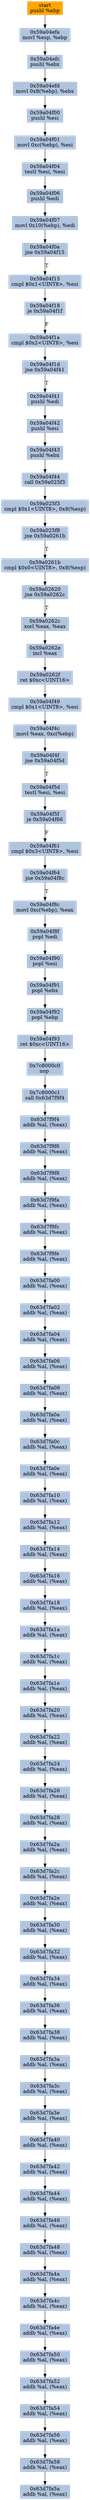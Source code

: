digraph G {
node[shape=rectangle,style=filled,fillcolor=lightsteelblue,color=lightsteelblue]
bgcolor="transparent"
a0x59a04ef9pushl_ebp[label="start\npushl %ebp",color="lightgrey",fillcolor="orange"];
a0x59a04efamovl_esp_ebp[label="0x59a04efa\nmovl %esp, %ebp"];
a0x59a04efcpushl_ebx[label="0x59a04efc\npushl %ebx"];
a0x59a04efdmovl_0x8ebp__ebx[label="0x59a04efd\nmovl 0x8(%ebp), %ebx"];
a0x59a04f00pushl_esi[label="0x59a04f00\npushl %esi"];
a0x59a04f01movl_0xcebp__esi[label="0x59a04f01\nmovl 0xc(%ebp), %esi"];
a0x59a04f04testl_esi_esi[label="0x59a04f04\ntestl %esi, %esi"];
a0x59a04f06pushl_edi[label="0x59a04f06\npushl %edi"];
a0x59a04f07movl_0x10ebp__edi[label="0x59a04f07\nmovl 0x10(%ebp), %edi"];
a0x59a04f0ajne_0x59a04f15[label="0x59a04f0a\njne 0x59a04f15"];
a0x59a04f15cmpl_0x1UINT8_esi[label="0x59a04f15\ncmpl $0x1<UINT8>, %esi"];
a0x59a04f18je_0x59a04f1f[label="0x59a04f18\nje 0x59a04f1f"];
a0x59a04f1acmpl_0x2UINT8_esi[label="0x59a04f1a\ncmpl $0x2<UINT8>, %esi"];
a0x59a04f1djne_0x59a04f41[label="0x59a04f1d\njne 0x59a04f41"];
a0x59a04f41pushl_edi[label="0x59a04f41\npushl %edi"];
a0x59a04f42pushl_esi[label="0x59a04f42\npushl %esi"];
a0x59a04f43pushl_ebx[label="0x59a04f43\npushl %ebx"];
a0x59a04f44call_0x59a025f3[label="0x59a04f44\ncall 0x59a025f3"];
a0x59a025f3cmpl_0x1UINT8_0x8esp_[label="0x59a025f3\ncmpl $0x1<UINT8>, 0x8(%esp)"];
a0x59a025f8jne_0x59a0261b[label="0x59a025f8\njne 0x59a0261b"];
a0x59a0261bcmpl_0x0UINT8_0x8esp_[label="0x59a0261b\ncmpl $0x0<UINT8>, 0x8(%esp)"];
a0x59a02620jne_0x59a0262c[label="0x59a02620\njne 0x59a0262c"];
a0x59a0262cxorl_eax_eax[label="0x59a0262c\nxorl %eax, %eax"];
a0x59a0262eincl_eax[label="0x59a0262e\nincl %eax"];
a0x59a0262fret_0xcUINT16[label="0x59a0262f\nret $0xc<UINT16>"];
a0x59a04f49cmpl_0x1UINT8_esi[label="0x59a04f49\ncmpl $0x1<UINT8>, %esi"];
a0x59a04f4cmovl_eax_0xcebp_[label="0x59a04f4c\nmovl %eax, 0xc(%ebp)"];
a0x59a04f4fjne_0x59a04f5d[label="0x59a04f4f\njne 0x59a04f5d"];
a0x59a04f5dtestl_esi_esi[label="0x59a04f5d\ntestl %esi, %esi"];
a0x59a04f5fje_0x59a04f66[label="0x59a04f5f\nje 0x59a04f66"];
a0x59a04f61cmpl_0x3UINT8_esi[label="0x59a04f61\ncmpl $0x3<UINT8>, %esi"];
a0x59a04f64jne_0x59a04f8c[label="0x59a04f64\njne 0x59a04f8c"];
a0x59a04f8cmovl_0xcebp__eax[label="0x59a04f8c\nmovl 0xc(%ebp), %eax"];
a0x59a04f8fpopl_edi[label="0x59a04f8f\npopl %edi"];
a0x59a04f90popl_esi[label="0x59a04f90\npopl %esi"];
a0x59a04f91popl_ebx[label="0x59a04f91\npopl %ebx"];
a0x59a04f92popl_ebp[label="0x59a04f92\npopl %ebp"];
a0x59a04f93ret_0xcUINT16[label="0x59a04f93\nret $0xc<UINT16>"];
a0x7c8000c0nop_[label="0x7c8000c0\nnop "];
a0x7c8000c1call_0x63d7f9f4[label="0x7c8000c1\ncall 0x63d7f9f4"];
a0x63d7f9f4addb_al_eax_[label="0x63d7f9f4\naddb %al, (%eax)"];
a0x63d7f9f6addb_al_eax_[label="0x63d7f9f6\naddb %al, (%eax)"];
a0x63d7f9f8addb_al_eax_[label="0x63d7f9f8\naddb %al, (%eax)"];
a0x63d7f9faaddb_al_eax_[label="0x63d7f9fa\naddb %al, (%eax)"];
a0x63d7f9fcaddb_al_eax_[label="0x63d7f9fc\naddb %al, (%eax)"];
a0x63d7f9feaddb_al_eax_[label="0x63d7f9fe\naddb %al, (%eax)"];
a0x63d7fa00addb_al_eax_[label="0x63d7fa00\naddb %al, (%eax)"];
a0x63d7fa02addb_al_eax_[label="0x63d7fa02\naddb %al, (%eax)"];
a0x63d7fa04addb_al_eax_[label="0x63d7fa04\naddb %al, (%eax)"];
a0x63d7fa06addb_al_eax_[label="0x63d7fa06\naddb %al, (%eax)"];
a0x63d7fa08addb_al_eax_[label="0x63d7fa08\naddb %al, (%eax)"];
a0x63d7fa0aaddb_al_eax_[label="0x63d7fa0a\naddb %al, (%eax)"];
a0x63d7fa0caddb_al_eax_[label="0x63d7fa0c\naddb %al, (%eax)"];
a0x63d7fa0eaddb_al_eax_[label="0x63d7fa0e\naddb %al, (%eax)"];
a0x63d7fa10addb_al_eax_[label="0x63d7fa10\naddb %al, (%eax)"];
a0x63d7fa12addb_al_eax_[label="0x63d7fa12\naddb %al, (%eax)"];
a0x63d7fa14addb_al_eax_[label="0x63d7fa14\naddb %al, (%eax)"];
a0x63d7fa16addb_al_eax_[label="0x63d7fa16\naddb %al, (%eax)"];
a0x63d7fa18addb_al_eax_[label="0x63d7fa18\naddb %al, (%eax)"];
a0x63d7fa1aaddb_al_eax_[label="0x63d7fa1a\naddb %al, (%eax)"];
a0x63d7fa1caddb_al_eax_[label="0x63d7fa1c\naddb %al, (%eax)"];
a0x63d7fa1eaddb_al_eax_[label="0x63d7fa1e\naddb %al, (%eax)"];
a0x63d7fa20addb_al_eax_[label="0x63d7fa20\naddb %al, (%eax)"];
a0x63d7fa22addb_al_eax_[label="0x63d7fa22\naddb %al, (%eax)"];
a0x63d7fa24addb_al_eax_[label="0x63d7fa24\naddb %al, (%eax)"];
a0x63d7fa26addb_al_eax_[label="0x63d7fa26\naddb %al, (%eax)"];
a0x63d7fa28addb_al_eax_[label="0x63d7fa28\naddb %al, (%eax)"];
a0x63d7fa2aaddb_al_eax_[label="0x63d7fa2a\naddb %al, (%eax)"];
a0x63d7fa2caddb_al_eax_[label="0x63d7fa2c\naddb %al, (%eax)"];
a0x63d7fa2eaddb_al_eax_[label="0x63d7fa2e\naddb %al, (%eax)"];
a0x63d7fa30addb_al_eax_[label="0x63d7fa30\naddb %al, (%eax)"];
a0x63d7fa32addb_al_eax_[label="0x63d7fa32\naddb %al, (%eax)"];
a0x63d7fa34addb_al_eax_[label="0x63d7fa34\naddb %al, (%eax)"];
a0x63d7fa36addb_al_eax_[label="0x63d7fa36\naddb %al, (%eax)"];
a0x63d7fa38addb_al_eax_[label="0x63d7fa38\naddb %al, (%eax)"];
a0x63d7fa3aaddb_al_eax_[label="0x63d7fa3a\naddb %al, (%eax)"];
a0x63d7fa3caddb_al_eax_[label="0x63d7fa3c\naddb %al, (%eax)"];
a0x63d7fa3eaddb_al_eax_[label="0x63d7fa3e\naddb %al, (%eax)"];
a0x63d7fa40addb_al_eax_[label="0x63d7fa40\naddb %al, (%eax)"];
a0x63d7fa42addb_al_eax_[label="0x63d7fa42\naddb %al, (%eax)"];
a0x63d7fa44addb_al_eax_[label="0x63d7fa44\naddb %al, (%eax)"];
a0x63d7fa46addb_al_eax_[label="0x63d7fa46\naddb %al, (%eax)"];
a0x63d7fa48addb_al_eax_[label="0x63d7fa48\naddb %al, (%eax)"];
a0x63d7fa4aaddb_al_eax_[label="0x63d7fa4a\naddb %al, (%eax)"];
a0x63d7fa4caddb_al_eax_[label="0x63d7fa4c\naddb %al, (%eax)"];
a0x63d7fa4eaddb_al_eax_[label="0x63d7fa4e\naddb %al, (%eax)"];
a0x63d7fa50addb_al_eax_[label="0x63d7fa50\naddb %al, (%eax)"];
a0x63d7fa52addb_al_eax_[label="0x63d7fa52\naddb %al, (%eax)"];
a0x63d7fa54addb_al_eax_[label="0x63d7fa54\naddb %al, (%eax)"];
a0x63d7fa56addb_al_eax_[label="0x63d7fa56\naddb %al, (%eax)"];
a0x63d7fa58addb_al_eax_[label="0x63d7fa58\naddb %al, (%eax)"];
a0x63d7fa5aaddb_al_eax_[label="0x63d7fa5a\naddb %al, (%eax)"];
a0x59a04ef9pushl_ebp -> a0x59a04efamovl_esp_ebp [color="#000000"];
a0x59a04efamovl_esp_ebp -> a0x59a04efcpushl_ebx [color="#000000"];
a0x59a04efcpushl_ebx -> a0x59a04efdmovl_0x8ebp__ebx [color="#000000"];
a0x59a04efdmovl_0x8ebp__ebx -> a0x59a04f00pushl_esi [color="#000000"];
a0x59a04f00pushl_esi -> a0x59a04f01movl_0xcebp__esi [color="#000000"];
a0x59a04f01movl_0xcebp__esi -> a0x59a04f04testl_esi_esi [color="#000000"];
a0x59a04f04testl_esi_esi -> a0x59a04f06pushl_edi [color="#000000"];
a0x59a04f06pushl_edi -> a0x59a04f07movl_0x10ebp__edi [color="#000000"];
a0x59a04f07movl_0x10ebp__edi -> a0x59a04f0ajne_0x59a04f15 [color="#000000"];
a0x59a04f0ajne_0x59a04f15 -> a0x59a04f15cmpl_0x1UINT8_esi [color="#000000",label="T"];
a0x59a04f15cmpl_0x1UINT8_esi -> a0x59a04f18je_0x59a04f1f [color="#000000"];
a0x59a04f18je_0x59a04f1f -> a0x59a04f1acmpl_0x2UINT8_esi [color="#000000",label="F"];
a0x59a04f1acmpl_0x2UINT8_esi -> a0x59a04f1djne_0x59a04f41 [color="#000000"];
a0x59a04f1djne_0x59a04f41 -> a0x59a04f41pushl_edi [color="#000000",label="T"];
a0x59a04f41pushl_edi -> a0x59a04f42pushl_esi [color="#000000"];
a0x59a04f42pushl_esi -> a0x59a04f43pushl_ebx [color="#000000"];
a0x59a04f43pushl_ebx -> a0x59a04f44call_0x59a025f3 [color="#000000"];
a0x59a04f44call_0x59a025f3 -> a0x59a025f3cmpl_0x1UINT8_0x8esp_ [color="#000000"];
a0x59a025f3cmpl_0x1UINT8_0x8esp_ -> a0x59a025f8jne_0x59a0261b [color="#000000"];
a0x59a025f8jne_0x59a0261b -> a0x59a0261bcmpl_0x0UINT8_0x8esp_ [color="#000000",label="T"];
a0x59a0261bcmpl_0x0UINT8_0x8esp_ -> a0x59a02620jne_0x59a0262c [color="#000000"];
a0x59a02620jne_0x59a0262c -> a0x59a0262cxorl_eax_eax [color="#000000",label="T"];
a0x59a0262cxorl_eax_eax -> a0x59a0262eincl_eax [color="#000000"];
a0x59a0262eincl_eax -> a0x59a0262fret_0xcUINT16 [color="#000000"];
a0x59a0262fret_0xcUINT16 -> a0x59a04f49cmpl_0x1UINT8_esi [color="#000000"];
a0x59a04f49cmpl_0x1UINT8_esi -> a0x59a04f4cmovl_eax_0xcebp_ [color="#000000"];
a0x59a04f4cmovl_eax_0xcebp_ -> a0x59a04f4fjne_0x59a04f5d [color="#000000"];
a0x59a04f4fjne_0x59a04f5d -> a0x59a04f5dtestl_esi_esi [color="#000000",label="T"];
a0x59a04f5dtestl_esi_esi -> a0x59a04f5fje_0x59a04f66 [color="#000000"];
a0x59a04f5fje_0x59a04f66 -> a0x59a04f61cmpl_0x3UINT8_esi [color="#000000",label="F"];
a0x59a04f61cmpl_0x3UINT8_esi -> a0x59a04f64jne_0x59a04f8c [color="#000000"];
a0x59a04f64jne_0x59a04f8c -> a0x59a04f8cmovl_0xcebp__eax [color="#000000",label="T"];
a0x59a04f8cmovl_0xcebp__eax -> a0x59a04f8fpopl_edi [color="#000000"];
a0x59a04f8fpopl_edi -> a0x59a04f90popl_esi [color="#000000"];
a0x59a04f90popl_esi -> a0x59a04f91popl_ebx [color="#000000"];
a0x59a04f91popl_ebx -> a0x59a04f92popl_ebp [color="#000000"];
a0x59a04f92popl_ebp -> a0x59a04f93ret_0xcUINT16 [color="#000000"];
a0x59a04f93ret_0xcUINT16 -> a0x7c8000c0nop_ [color="#000000"];
a0x7c8000c0nop_ -> a0x7c8000c1call_0x63d7f9f4 [color="#000000"];
a0x7c8000c1call_0x63d7f9f4 -> a0x63d7f9f4addb_al_eax_ [color="#000000"];
a0x63d7f9f4addb_al_eax_ -> a0x63d7f9f6addb_al_eax_ [color="#000000"];
a0x63d7f9f6addb_al_eax_ -> a0x63d7f9f8addb_al_eax_ [color="#000000"];
a0x63d7f9f8addb_al_eax_ -> a0x63d7f9faaddb_al_eax_ [color="#000000"];
a0x63d7f9faaddb_al_eax_ -> a0x63d7f9fcaddb_al_eax_ [color="#000000"];
a0x63d7f9fcaddb_al_eax_ -> a0x63d7f9feaddb_al_eax_ [color="#000000"];
a0x63d7f9feaddb_al_eax_ -> a0x63d7fa00addb_al_eax_ [color="#000000"];
a0x63d7fa00addb_al_eax_ -> a0x63d7fa02addb_al_eax_ [color="#000000"];
a0x63d7fa02addb_al_eax_ -> a0x63d7fa04addb_al_eax_ [color="#000000"];
a0x63d7fa04addb_al_eax_ -> a0x63d7fa06addb_al_eax_ [color="#000000"];
a0x63d7fa06addb_al_eax_ -> a0x63d7fa08addb_al_eax_ [color="#000000"];
a0x63d7fa08addb_al_eax_ -> a0x63d7fa0aaddb_al_eax_ [color="#000000"];
a0x63d7fa0aaddb_al_eax_ -> a0x63d7fa0caddb_al_eax_ [color="#000000"];
a0x63d7fa0caddb_al_eax_ -> a0x63d7fa0eaddb_al_eax_ [color="#000000"];
a0x63d7fa0eaddb_al_eax_ -> a0x63d7fa10addb_al_eax_ [color="#000000"];
a0x63d7fa10addb_al_eax_ -> a0x63d7fa12addb_al_eax_ [color="#000000"];
a0x63d7fa12addb_al_eax_ -> a0x63d7fa14addb_al_eax_ [color="#000000"];
a0x63d7fa14addb_al_eax_ -> a0x63d7fa16addb_al_eax_ [color="#000000"];
a0x63d7fa16addb_al_eax_ -> a0x63d7fa18addb_al_eax_ [color="#000000"];
a0x63d7fa18addb_al_eax_ -> a0x63d7fa1aaddb_al_eax_ [color="#000000"];
a0x63d7fa1aaddb_al_eax_ -> a0x63d7fa1caddb_al_eax_ [color="#000000"];
a0x63d7fa1caddb_al_eax_ -> a0x63d7fa1eaddb_al_eax_ [color="#000000"];
a0x63d7fa1eaddb_al_eax_ -> a0x63d7fa20addb_al_eax_ [color="#000000"];
a0x63d7fa20addb_al_eax_ -> a0x63d7fa22addb_al_eax_ [color="#000000"];
a0x63d7fa22addb_al_eax_ -> a0x63d7fa24addb_al_eax_ [color="#000000"];
a0x63d7fa24addb_al_eax_ -> a0x63d7fa26addb_al_eax_ [color="#000000"];
a0x63d7fa26addb_al_eax_ -> a0x63d7fa28addb_al_eax_ [color="#000000"];
a0x63d7fa28addb_al_eax_ -> a0x63d7fa2aaddb_al_eax_ [color="#000000"];
a0x63d7fa2aaddb_al_eax_ -> a0x63d7fa2caddb_al_eax_ [color="#000000"];
a0x63d7fa2caddb_al_eax_ -> a0x63d7fa2eaddb_al_eax_ [color="#000000"];
a0x63d7fa2eaddb_al_eax_ -> a0x63d7fa30addb_al_eax_ [color="#000000"];
a0x63d7fa30addb_al_eax_ -> a0x63d7fa32addb_al_eax_ [color="#000000"];
a0x63d7fa32addb_al_eax_ -> a0x63d7fa34addb_al_eax_ [color="#000000"];
a0x63d7fa34addb_al_eax_ -> a0x63d7fa36addb_al_eax_ [color="#000000"];
a0x63d7fa36addb_al_eax_ -> a0x63d7fa38addb_al_eax_ [color="#000000"];
a0x63d7fa38addb_al_eax_ -> a0x63d7fa3aaddb_al_eax_ [color="#000000"];
a0x63d7fa3aaddb_al_eax_ -> a0x63d7fa3caddb_al_eax_ [color="#000000"];
a0x63d7fa3caddb_al_eax_ -> a0x63d7fa3eaddb_al_eax_ [color="#000000"];
a0x63d7fa3eaddb_al_eax_ -> a0x63d7fa40addb_al_eax_ [color="#000000"];
a0x63d7fa40addb_al_eax_ -> a0x63d7fa42addb_al_eax_ [color="#000000"];
a0x63d7fa42addb_al_eax_ -> a0x63d7fa44addb_al_eax_ [color="#000000"];
a0x63d7fa44addb_al_eax_ -> a0x63d7fa46addb_al_eax_ [color="#000000"];
a0x63d7fa46addb_al_eax_ -> a0x63d7fa48addb_al_eax_ [color="#000000"];
a0x63d7fa48addb_al_eax_ -> a0x63d7fa4aaddb_al_eax_ [color="#000000"];
a0x63d7fa4aaddb_al_eax_ -> a0x63d7fa4caddb_al_eax_ [color="#000000"];
a0x63d7fa4caddb_al_eax_ -> a0x63d7fa4eaddb_al_eax_ [color="#000000"];
a0x63d7fa4eaddb_al_eax_ -> a0x63d7fa50addb_al_eax_ [color="#000000"];
a0x63d7fa50addb_al_eax_ -> a0x63d7fa52addb_al_eax_ [color="#000000"];
a0x63d7fa52addb_al_eax_ -> a0x63d7fa54addb_al_eax_ [color="#000000"];
a0x63d7fa54addb_al_eax_ -> a0x63d7fa56addb_al_eax_ [color="#000000"];
a0x63d7fa56addb_al_eax_ -> a0x63d7fa58addb_al_eax_ [color="#000000"];
a0x63d7fa58addb_al_eax_ -> a0x63d7fa5aaddb_al_eax_ [color="#000000"];
}
